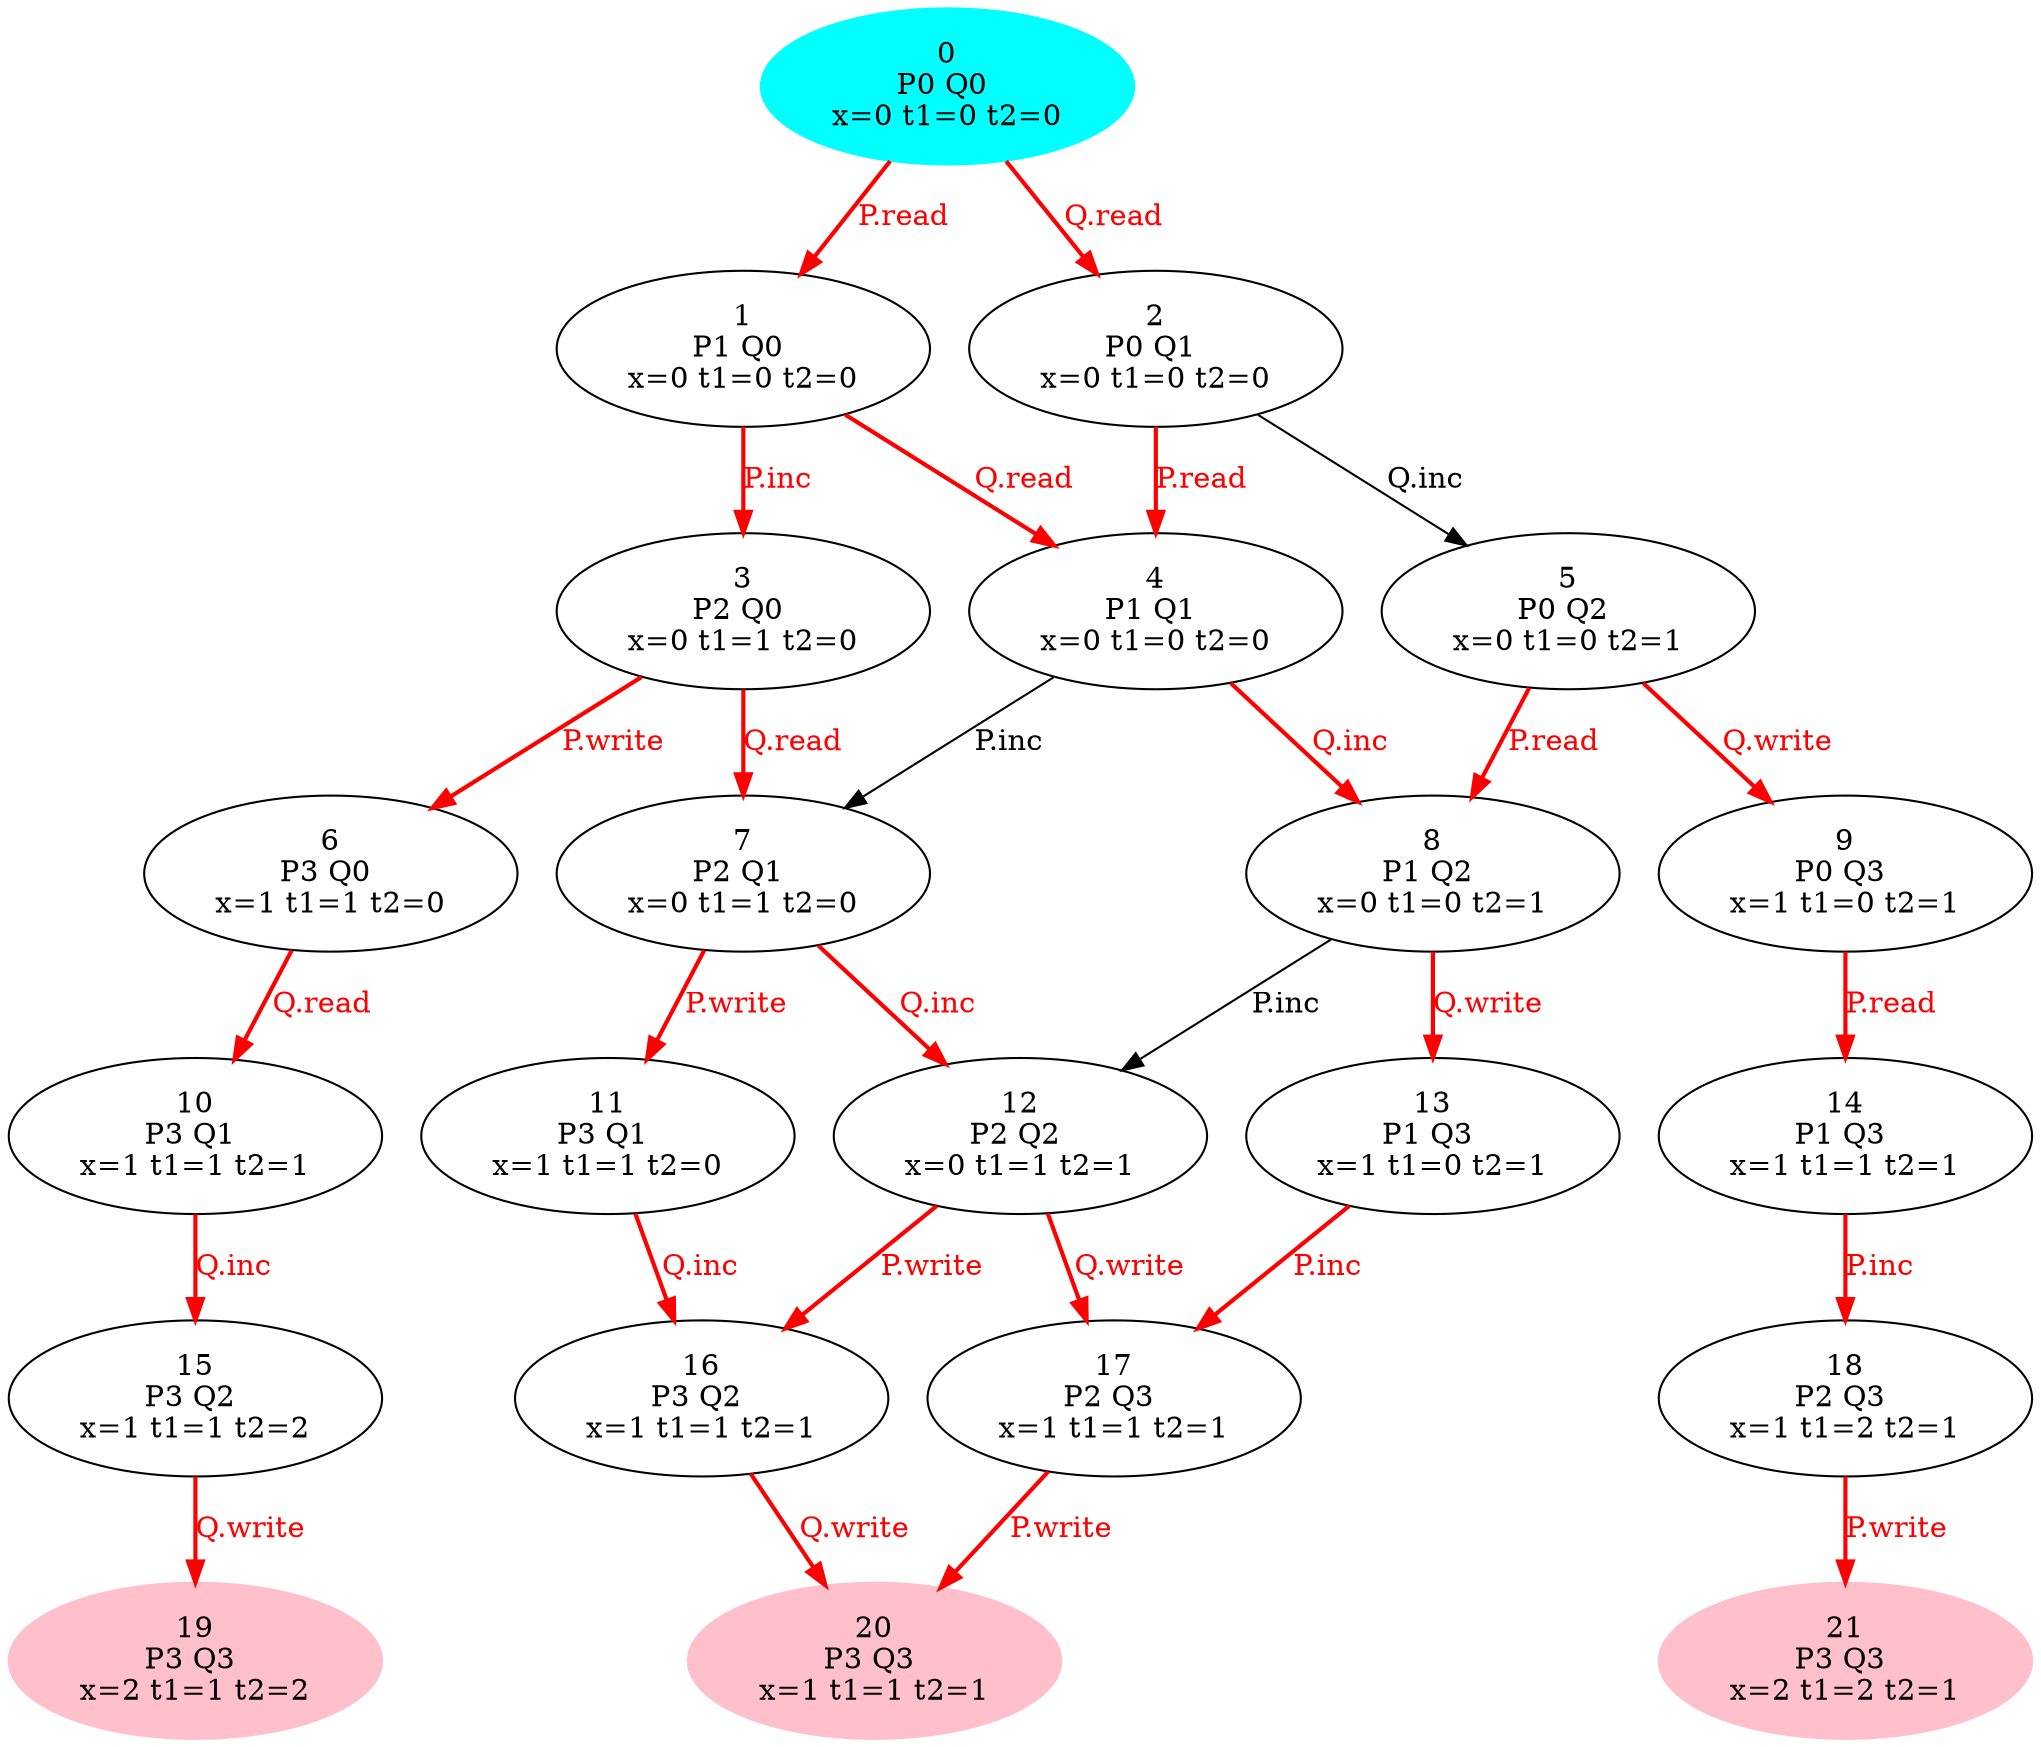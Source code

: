 digraph {
0 [label="0\nP0 Q0 \nx=0 t1=0 t2=0"color=cyan, style=filled];
1 [label="1\nP1 Q0 \nx=0 t1=0 t2=0"];
2 [label="2\nP0 Q1 \nx=0 t1=0 t2=0"];
3 [label="3\nP2 Q0 \nx=0 t1=1 t2=0"];
4 [label="4\nP1 Q1 \nx=0 t1=0 t2=0"];
5 [label="5\nP0 Q2 \nx=0 t1=0 t2=1"];
6 [label="6\nP3 Q0 \nx=1 t1=1 t2=0"];
7 [label="7\nP2 Q1 \nx=0 t1=1 t2=0"];
8 [label="8\nP1 Q2 \nx=0 t1=0 t2=1"];
9 [label="9\nP0 Q3 \nx=1 t1=0 t2=1"];
10 [label="10\nP3 Q1 \nx=1 t1=1 t2=1"];
11 [label="11\nP3 Q1 \nx=1 t1=1 t2=0"];
12 [label="12\nP2 Q2 \nx=0 t1=1 t2=1"];
13 [label="13\nP1 Q3 \nx=1 t1=0 t2=1"];
14 [label="14\nP1 Q3 \nx=1 t1=1 t2=1"];
15 [label="15\nP3 Q2 \nx=1 t1=1 t2=2"];
16 [label="16\nP3 Q2 \nx=1 t1=1 t2=1"];
17 [label="17\nP2 Q3 \nx=1 t1=1 t2=1"];
18 [label="18\nP2 Q3 \nx=1 t1=2 t2=1"];
19 [label="19\nP3 Q3 \nx=2 t1=1 t2=2"color=pink, style=filled];
20 [label="20\nP3 Q3 \nx=1 t1=1 t2=1"color=pink, style=filled];
21 [label="21\nP3 Q3 \nx=2 t1=2 t2=1"color=pink, style=filled];
0 -> 1 [label="P.read"color=red,fontcolor=red,weight=2,penwidth=2];
7 -> 12 [label="Q.inc"color=red,fontcolor=red,weight=2,penwidth=2];
14 -> 18 [label="P.inc"color=red,fontcolor=red,weight=2,penwidth=2];
9 -> 14 [label="P.read"color=red,fontcolor=red,weight=2,penwidth=2];
11 -> 16 [label="Q.inc"color=red,fontcolor=red,weight=2,penwidth=2];
12 -> 17 [label="Q.write"color=red,fontcolor=red,weight=2,penwidth=2];
18 -> 21 [label="P.write"color=red,fontcolor=red,weight=2,penwidth=2];
17 -> 20 [label="P.write"color=red,fontcolor=red,weight=2,penwidth=2];
15 -> 19 [label="Q.write"color=red,fontcolor=red,weight=2,penwidth=2];
13 -> 17 [label="P.inc"color=red,fontcolor=red,weight=2,penwidth=2];
8 -> 13 [label="Q.write"color=red,fontcolor=red,weight=2,penwidth=2];
5 -> 8 [label="P.read"color=red,fontcolor=red,weight=2,penwidth=2];
12 -> 16 [label="P.write"color=red,fontcolor=red,weight=2,penwidth=2];
3 -> 6 [label="P.write"color=red,fontcolor=red,weight=2,penwidth=2];
10 -> 15 [label="Q.inc"color=red,fontcolor=red,weight=2,penwidth=2];
3 -> 7 [label="Q.read"color=red,fontcolor=red,weight=2,penwidth=2];
2 -> 5 [label="Q.inc"];
16 -> 20 [label="Q.write"color=red,fontcolor=red,weight=2,penwidth=2];
5 -> 9 [label="Q.write"color=red,fontcolor=red,weight=2,penwidth=2];
1 -> 4 [label="Q.read"color=red,fontcolor=red,weight=2,penwidth=2];
1 -> 3 [label="P.inc"color=red,fontcolor=red,weight=2,penwidth=2];
4 -> 8 [label="Q.inc"color=red,fontcolor=red,weight=2,penwidth=2];
6 -> 10 [label="Q.read"color=red,fontcolor=red,weight=2,penwidth=2];
4 -> 7 [label="P.inc"];
2 -> 4 [label="P.read"color=red,fontcolor=red,weight=2,penwidth=2];
8 -> 12 [label="P.inc"];
7 -> 11 [label="P.write"color=red,fontcolor=red,weight=2,penwidth=2];
0 -> 2 [label="Q.read"color=red,fontcolor=red,weight=2,penwidth=2];
}
